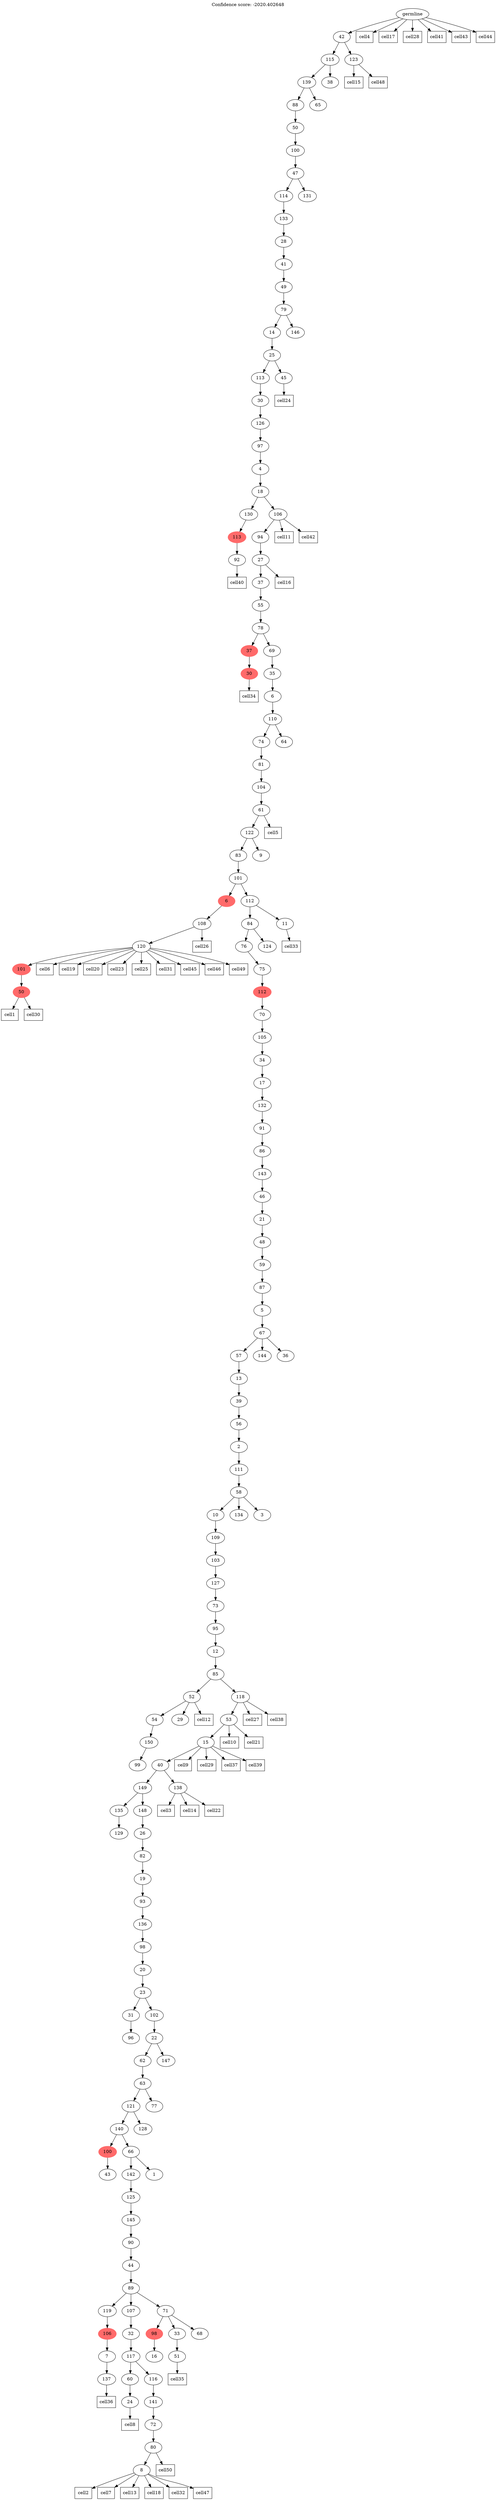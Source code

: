 digraph g {
	"153" -> "154";
	"154" [label="92"];
	"152" -> "153";
	"153" [color=indianred1, style=filled, label="113"];
	"150" -> "151";
	"151" [color=indianred1, style=filled, label="30"];
	"146" -> "147";
	"147" [color=indianred1, style=filled, label="50"];
	"145" -> "146";
	"146" [color=indianred1, style=filled, label="101"];
	"144" -> "145";
	"145" [label="120"];
	"143" -> "144";
	"144" [label="108"];
	"135" -> "136";
	"136" [label="99"];
	"134" -> "135";
	"135" [label="150"];
	"132" -> "133";
	"133" [label="29"];
	"132" -> "134";
	"134" [label="54"];
	"130" -> "131";
	"131" [label="129"];
	"128" -> "129";
	"129" [label="96"];
	"123" -> "124";
	"124" [label="43"];
	"120" -> "121";
	"121" [label="137"];
	"119" -> "120";
	"120" [label="7"];
	"118" -> "119";
	"119" [color=indianred1, style=filled, label="106"];
	"116" -> "117";
	"117" [label="24"];
	"114" -> "115";
	"115" [label="8"];
	"113" -> "114";
	"114" [label="80"];
	"112" -> "113";
	"113" [label="72"];
	"111" -> "112";
	"112" [label="141"];
	"110" -> "111";
	"111" [label="116"];
	"110" -> "116";
	"116" [label="60"];
	"109" -> "110";
	"110" [label="117"];
	"108" -> "109";
	"109" [label="32"];
	"105" -> "106";
	"106" [label="16"];
	"103" -> "104";
	"104" [label="51"];
	"102" -> "103";
	"103" [label="33"];
	"102" -> "105";
	"105" [color=indianred1, style=filled, label="98"];
	"102" -> "107";
	"107" [label="68"];
	"101" -> "102";
	"102" [label="71"];
	"101" -> "108";
	"108" [label="107"];
	"101" -> "118";
	"118" [label="119"];
	"100" -> "101";
	"101" [label="89"];
	"99" -> "100";
	"100" [label="44"];
	"98" -> "99";
	"99" [label="90"];
	"97" -> "98";
	"98" [label="145"];
	"96" -> "97";
	"97" [label="125"];
	"95" -> "96";
	"96" [label="142"];
	"95" -> "122";
	"122" [label="1"];
	"94" -> "95";
	"95" [label="66"];
	"94" -> "123";
	"123" [color=indianred1, style=filled, label="100"];
	"93" -> "94";
	"94" [label="140"];
	"93" -> "125";
	"125" [label="128"];
	"92" -> "93";
	"93" [label="121"];
	"92" -> "126";
	"126" [label="77"];
	"91" -> "92";
	"92" [label="63"];
	"90" -> "91";
	"91" [label="62"];
	"90" -> "127";
	"127" [label="147"];
	"89" -> "90";
	"90" [label="22"];
	"88" -> "89";
	"89" [label="102"];
	"88" -> "128";
	"128" [label="31"];
	"87" -> "88";
	"88" [label="23"];
	"86" -> "87";
	"87" [label="20"];
	"85" -> "86";
	"86" [label="98"];
	"84" -> "85";
	"85" [label="136"];
	"83" -> "84";
	"84" [label="93"];
	"82" -> "83";
	"83" [label="19"];
	"81" -> "82";
	"82" [label="82"];
	"80" -> "81";
	"81" [label="26"];
	"79" -> "80";
	"80" [label="148"];
	"79" -> "130";
	"130" [label="135"];
	"77" -> "78";
	"78" [label="138"];
	"77" -> "79";
	"79" [label="149"];
	"76" -> "77";
	"77" [label="40"];
	"75" -> "76";
	"76" [label="15"];
	"74" -> "75";
	"75" [label="53"];
	"73" -> "74";
	"74" [label="118"];
	"73" -> "132";
	"132" [label="52"];
	"72" -> "73";
	"73" [label="85"];
	"71" -> "72";
	"72" [label="12"];
	"70" -> "71";
	"71" [label="95"];
	"69" -> "70";
	"70" [label="73"];
	"68" -> "69";
	"69" [label="127"];
	"67" -> "68";
	"68" [label="103"];
	"66" -> "67";
	"67" [label="109"];
	"65" -> "66";
	"66" [label="10"];
	"65" -> "137";
	"137" [label="134"];
	"65" -> "138";
	"138" [label="3"];
	"64" -> "65";
	"65" [label="58"];
	"63" -> "64";
	"64" [label="111"];
	"62" -> "63";
	"63" [label="2"];
	"61" -> "62";
	"62" [label="56"];
	"60" -> "61";
	"61" [label="39"];
	"59" -> "60";
	"60" [label="13"];
	"58" -> "59";
	"59" [label="57"];
	"58" -> "139";
	"139" [label="144"];
	"58" -> "140";
	"140" [label="36"];
	"57" -> "58";
	"58" [label="67"];
	"56" -> "57";
	"57" [label="5"];
	"55" -> "56";
	"56" [label="87"];
	"54" -> "55";
	"55" [label="59"];
	"53" -> "54";
	"54" [label="48"];
	"52" -> "53";
	"53" [label="21"];
	"51" -> "52";
	"52" [label="46"];
	"50" -> "51";
	"51" [label="143"];
	"49" -> "50";
	"50" [label="86"];
	"48" -> "49";
	"49" [label="91"];
	"47" -> "48";
	"48" [label="132"];
	"46" -> "47";
	"47" [label="17"];
	"45" -> "46";
	"46" [label="34"];
	"44" -> "45";
	"45" [label="105"];
	"43" -> "44";
	"44" [label="70"];
	"42" -> "43";
	"43" [color=indianred1, style=filled, label="112"];
	"41" -> "42";
	"42" [label="75"];
	"40" -> "41";
	"41" [label="76"];
	"40" -> "141";
	"141" [label="124"];
	"39" -> "40";
	"40" [label="84"];
	"39" -> "142";
	"142" [label="11"];
	"38" -> "39";
	"39" [label="112"];
	"38" -> "143";
	"143" [color=indianred1, style=filled, label="6"];
	"37" -> "38";
	"38" [label="101"];
	"36" -> "37";
	"37" [label="83"];
	"36" -> "148";
	"148" [label="9"];
	"35" -> "36";
	"36" [label="122"];
	"34" -> "35";
	"35" [label="61"];
	"33" -> "34";
	"34" [label="104"];
	"32" -> "33";
	"33" [label="81"];
	"31" -> "32";
	"32" [label="74"];
	"31" -> "149";
	"149" [label="64"];
	"30" -> "31";
	"31" [label="110"];
	"29" -> "30";
	"30" [label="6"];
	"28" -> "29";
	"29" [label="35"];
	"27" -> "28";
	"28" [label="69"];
	"27" -> "150";
	"150" [color=indianred1, style=filled, label="37"];
	"26" -> "27";
	"27" [label="78"];
	"25" -> "26";
	"26" [label="55"];
	"24" -> "25";
	"25" [label="37"];
	"23" -> "24";
	"24" [label="27"];
	"22" -> "23";
	"23" [label="94"];
	"21" -> "22";
	"22" [label="106"];
	"21" -> "152";
	"152" [label="130"];
	"20" -> "21";
	"21" [label="18"];
	"19" -> "20";
	"20" [label="4"];
	"18" -> "19";
	"19" [label="97"];
	"17" -> "18";
	"18" [label="126"];
	"16" -> "17";
	"17" [label="30"];
	"15" -> "16";
	"16" [label="113"];
	"15" -> "155";
	"155" [label="45"];
	"14" -> "15";
	"15" [label="25"];
	"13" -> "14";
	"14" [label="14"];
	"13" -> "156";
	"156" [label="146"];
	"12" -> "13";
	"13" [label="79"];
	"11" -> "12";
	"12" [label="49"];
	"10" -> "11";
	"11" [label="41"];
	"9" -> "10";
	"10" [label="28"];
	"8" -> "9";
	"9" [label="133"];
	"7" -> "8";
	"8" [label="114"];
	"7" -> "157";
	"157" [label="131"];
	"6" -> "7";
	"7" [label="47"];
	"5" -> "6";
	"6" [label="100"];
	"4" -> "5";
	"5" [label="50"];
	"3" -> "4";
	"4" [label="88"];
	"3" -> "158";
	"158" [label="65"];
	"2" -> "3";
	"3" [label="139"];
	"2" -> "159";
	"159" [label="38"];
	"1" -> "2";
	"2" [label="115"];
	"1" -> "160";
	"160" [label="123"];
	"0" -> "1";
	"1" [label="42"];
	"0" [label="germline"];
	"147" -> "cell1";
	"cell1" [shape=box];
	"115" -> "cell2";
	"cell2" [shape=box];
	"78" -> "cell3";
	"cell3" [shape=box];
	"0" -> "cell4";
	"cell4" [shape=box];
	"35" -> "cell5";
	"cell5" [shape=box];
	"145" -> "cell6";
	"cell6" [shape=box];
	"115" -> "cell7";
	"cell7" [shape=box];
	"117" -> "cell8";
	"cell8" [shape=box];
	"76" -> "cell9";
	"cell9" [shape=box];
	"75" -> "cell10";
	"cell10" [shape=box];
	"22" -> "cell11";
	"cell11" [shape=box];
	"132" -> "cell12";
	"cell12" [shape=box];
	"115" -> "cell13";
	"cell13" [shape=box];
	"78" -> "cell14";
	"cell14" [shape=box];
	"160" -> "cell15";
	"cell15" [shape=box];
	"24" -> "cell16";
	"cell16" [shape=box];
	"0" -> "cell17";
	"cell17" [shape=box];
	"115" -> "cell18";
	"cell18" [shape=box];
	"145" -> "cell19";
	"cell19" [shape=box];
	"145" -> "cell20";
	"cell20" [shape=box];
	"75" -> "cell21";
	"cell21" [shape=box];
	"78" -> "cell22";
	"cell22" [shape=box];
	"145" -> "cell23";
	"cell23" [shape=box];
	"155" -> "cell24";
	"cell24" [shape=box];
	"145" -> "cell25";
	"cell25" [shape=box];
	"144" -> "cell26";
	"cell26" [shape=box];
	"74" -> "cell27";
	"cell27" [shape=box];
	"0" -> "cell28";
	"cell28" [shape=box];
	"76" -> "cell29";
	"cell29" [shape=box];
	"147" -> "cell30";
	"cell30" [shape=box];
	"145" -> "cell31";
	"cell31" [shape=box];
	"115" -> "cell32";
	"cell32" [shape=box];
	"142" -> "cell33";
	"cell33" [shape=box];
	"151" -> "cell34";
	"cell34" [shape=box];
	"104" -> "cell35";
	"cell35" [shape=box];
	"121" -> "cell36";
	"cell36" [shape=box];
	"76" -> "cell37";
	"cell37" [shape=box];
	"74" -> "cell38";
	"cell38" [shape=box];
	"76" -> "cell39";
	"cell39" [shape=box];
	"154" -> "cell40";
	"cell40" [shape=box];
	"0" -> "cell41";
	"cell41" [shape=box];
	"22" -> "cell42";
	"cell42" [shape=box];
	"0" -> "cell43";
	"cell43" [shape=box];
	"0" -> "cell44";
	"cell44" [shape=box];
	"145" -> "cell45";
	"cell45" [shape=box];
	"145" -> "cell46";
	"cell46" [shape=box];
	"115" -> "cell47";
	"cell47" [shape=box];
	"160" -> "cell48";
	"cell48" [shape=box];
	"145" -> "cell49";
	"cell49" [shape=box];
	"114" -> "cell50";
	"cell50" [shape=box];
	labelloc="t";
	label="Confidence score: -2020.402648";
}
